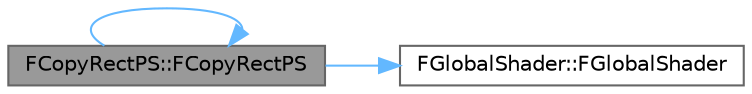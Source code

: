 digraph "FCopyRectPS::FCopyRectPS"
{
 // INTERACTIVE_SVG=YES
 // LATEX_PDF_SIZE
  bgcolor="transparent";
  edge [fontname=Helvetica,fontsize=10,labelfontname=Helvetica,labelfontsize=10];
  node [fontname=Helvetica,fontsize=10,shape=box,height=0.2,width=0.4];
  rankdir="LR";
  Node1 [id="Node000001",label="FCopyRectPS::FCopyRectPS",height=0.2,width=0.4,color="gray40", fillcolor="grey60", style="filled", fontcolor="black",tooltip=" "];
  Node1 -> Node1 [id="edge1_Node000001_Node000001",color="steelblue1",style="solid",tooltip=" "];
  Node1 -> Node2 [id="edge2_Node000001_Node000002",color="steelblue1",style="solid",tooltip=" "];
  Node2 [id="Node000002",label="FGlobalShader::FGlobalShader",height=0.2,width=0.4,color="grey40", fillcolor="white", style="filled",URL="$d6/dce/classFGlobalShader.html#acd4e07ac7a782a4d79852c04b5c0d1a9",tooltip=" "];
}
